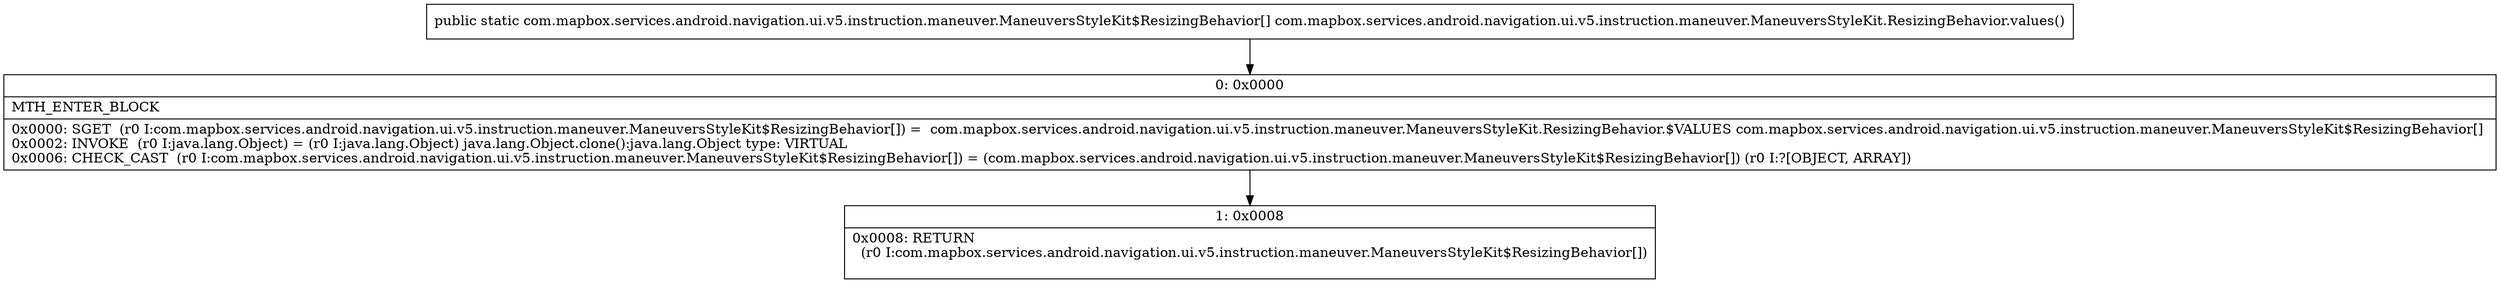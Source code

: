 digraph "CFG forcom.mapbox.services.android.navigation.ui.v5.instruction.maneuver.ManeuversStyleKit.ResizingBehavior.values()[Lcom\/mapbox\/services\/android\/navigation\/ui\/v5\/instruction\/maneuver\/ManeuversStyleKit$ResizingBehavior;" {
Node_0 [shape=record,label="{0\:\ 0x0000|MTH_ENTER_BLOCK\l|0x0000: SGET  (r0 I:com.mapbox.services.android.navigation.ui.v5.instruction.maneuver.ManeuversStyleKit$ResizingBehavior[]) =  com.mapbox.services.android.navigation.ui.v5.instruction.maneuver.ManeuversStyleKit.ResizingBehavior.$VALUES com.mapbox.services.android.navigation.ui.v5.instruction.maneuver.ManeuversStyleKit$ResizingBehavior[] \l0x0002: INVOKE  (r0 I:java.lang.Object) = (r0 I:java.lang.Object) java.lang.Object.clone():java.lang.Object type: VIRTUAL \l0x0006: CHECK_CAST  (r0 I:com.mapbox.services.android.navigation.ui.v5.instruction.maneuver.ManeuversStyleKit$ResizingBehavior[]) = (com.mapbox.services.android.navigation.ui.v5.instruction.maneuver.ManeuversStyleKit$ResizingBehavior[]) (r0 I:?[OBJECT, ARRAY]) \l}"];
Node_1 [shape=record,label="{1\:\ 0x0008|0x0008: RETURN  \l  (r0 I:com.mapbox.services.android.navigation.ui.v5.instruction.maneuver.ManeuversStyleKit$ResizingBehavior[])\l \l}"];
MethodNode[shape=record,label="{public static com.mapbox.services.android.navigation.ui.v5.instruction.maneuver.ManeuversStyleKit$ResizingBehavior[] com.mapbox.services.android.navigation.ui.v5.instruction.maneuver.ManeuversStyleKit.ResizingBehavior.values() }"];
MethodNode -> Node_0;
Node_0 -> Node_1;
}

